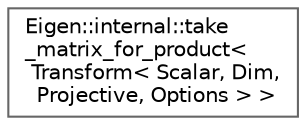 digraph "类继承关系图"
{
 // LATEX_PDF_SIZE
  bgcolor="transparent";
  edge [fontname=Helvetica,fontsize=10,labelfontname=Helvetica,labelfontsize=10];
  node [fontname=Helvetica,fontsize=10,shape=box,height=0.2,width=0.4];
  rankdir="LR";
  Node0 [id="Node000000",label="Eigen::internal::take\l_matrix_for_product\<\l Transform\< Scalar, Dim,\l Projective, Options \> \>",height=0.2,width=0.4,color="grey40", fillcolor="white", style="filled",URL="$struct_eigen_1_1internal_1_1take__matrix__for__product_3_01_transform_3_01_scalar_00_01_dim_00_0edf36e01556babc5f053852863696371.html",tooltip=" "];
}
